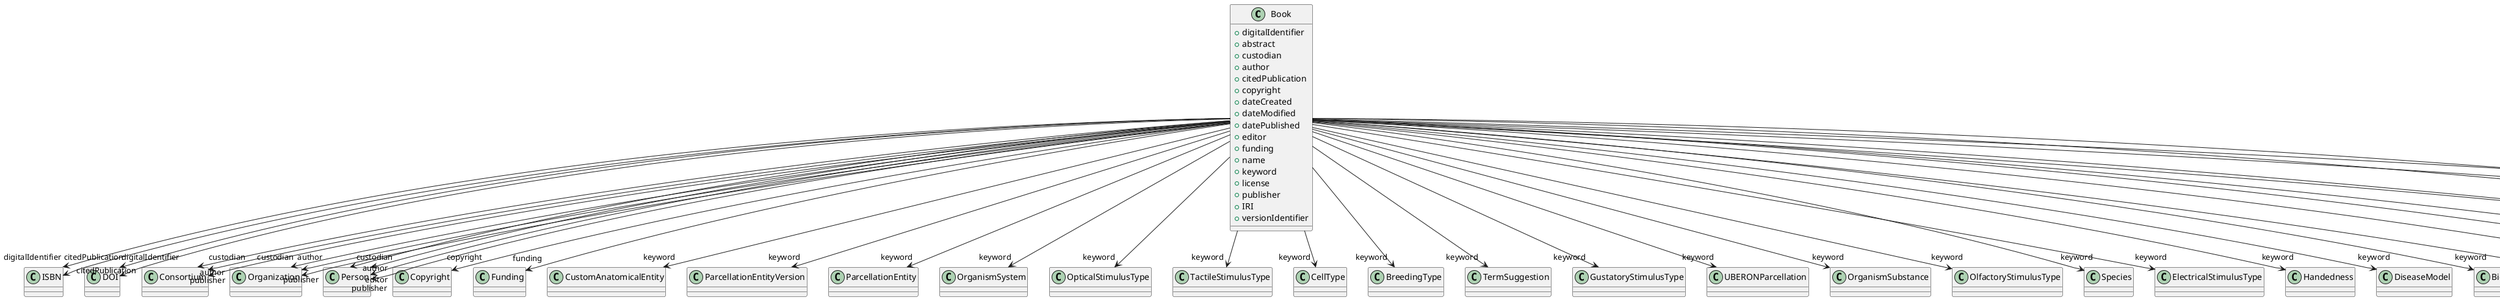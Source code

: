 @startuml
class Book {
+digitalIdentifier
+abstract
+custodian
+author
+citedPublication
+copyright
+dateCreated
+dateModified
+datePublished
+editor
+funding
+name
+keyword
+license
+publisher
+IRI
+versionIdentifier

}
Book -d-> "digitalIdentifier" ISBN
Book -d-> "digitalIdentifier" DOI
Book -d-> "custodian" Consortium
Book -d-> "custodian" Organization
Book -d-> "custodian" Person
Book -d-> "author" Consortium
Book -d-> "author" Organization
Book -d-> "author" Person
Book -d-> "citedPublication" DOI
Book -d-> "citedPublication" ISBN
Book -d-> "copyright" Copyright
Book -d-> "editor" Person
Book -d-> "funding" Funding
Book -d-> "keyword" CustomAnatomicalEntity
Book -d-> "keyword" ParcellationEntityVersion
Book -d-> "keyword" ParcellationEntity
Book -d-> "keyword" OrganismSystem
Book -d-> "keyword" OpticalStimulusType
Book -d-> "keyword" TactileStimulusType
Book -d-> "keyword" CellType
Book -d-> "keyword" BreedingType
Book -d-> "keyword" TermSuggestion
Book -d-> "keyword" GustatoryStimulusType
Book -d-> "keyword" UBERONParcellation
Book -d-> "keyword" OrganismSubstance
Book -d-> "keyword" OlfactoryStimulusType
Book -d-> "keyword" Species
Book -d-> "keyword" ElectricalStimulusType
Book -d-> "keyword" Handedness
Book -d-> "keyword" DiseaseModel
Book -d-> "keyword" BiologicalSex
Book -d-> "keyword" GeneticStrainType
Book -d-> "keyword" MolecularEntity
Book -d-> "keyword" CellCultureType
Book -d-> "keyword" VisualStimulusType
Book -d-> "keyword" Disease
Book -d-> "keyword" AuditoryStimulusType
Book -d-> "keyword" BiologicalOrder
Book -d-> "keyword" Organ
Book -d-> "keyword" SubcellularEntity
Book -d-> "license" License
Book -d-> "publisher" Consortium
Book -d-> "publisher" Organization
Book -d-> "publisher" Person

@enduml
